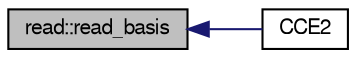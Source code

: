 digraph G
{
  edge [fontname="FreeSans",fontsize="10",labelfontname="FreeSans",labelfontsize="10"];
  node [fontname="FreeSans",fontsize="10",shape=record];
  rankdir=LR;
  Node1 [label="read::read_basis",height=0.2,width=0.4,color="black", fillcolor="grey75", style="filled" fontcolor="black"];
  Node1 -> Node2 [dir=back,color="midnightblue",fontsize="10",style="solid"];
  Node2 [label="CCE2",height=0.2,width=0.4,color="black", fillcolor="white", style="filled",URL="$CCE2_8f90.html#a62a21e1357c05203f9f851a59bdf0b00",tooltip="This part of the CCE2 code is the main."];
}
